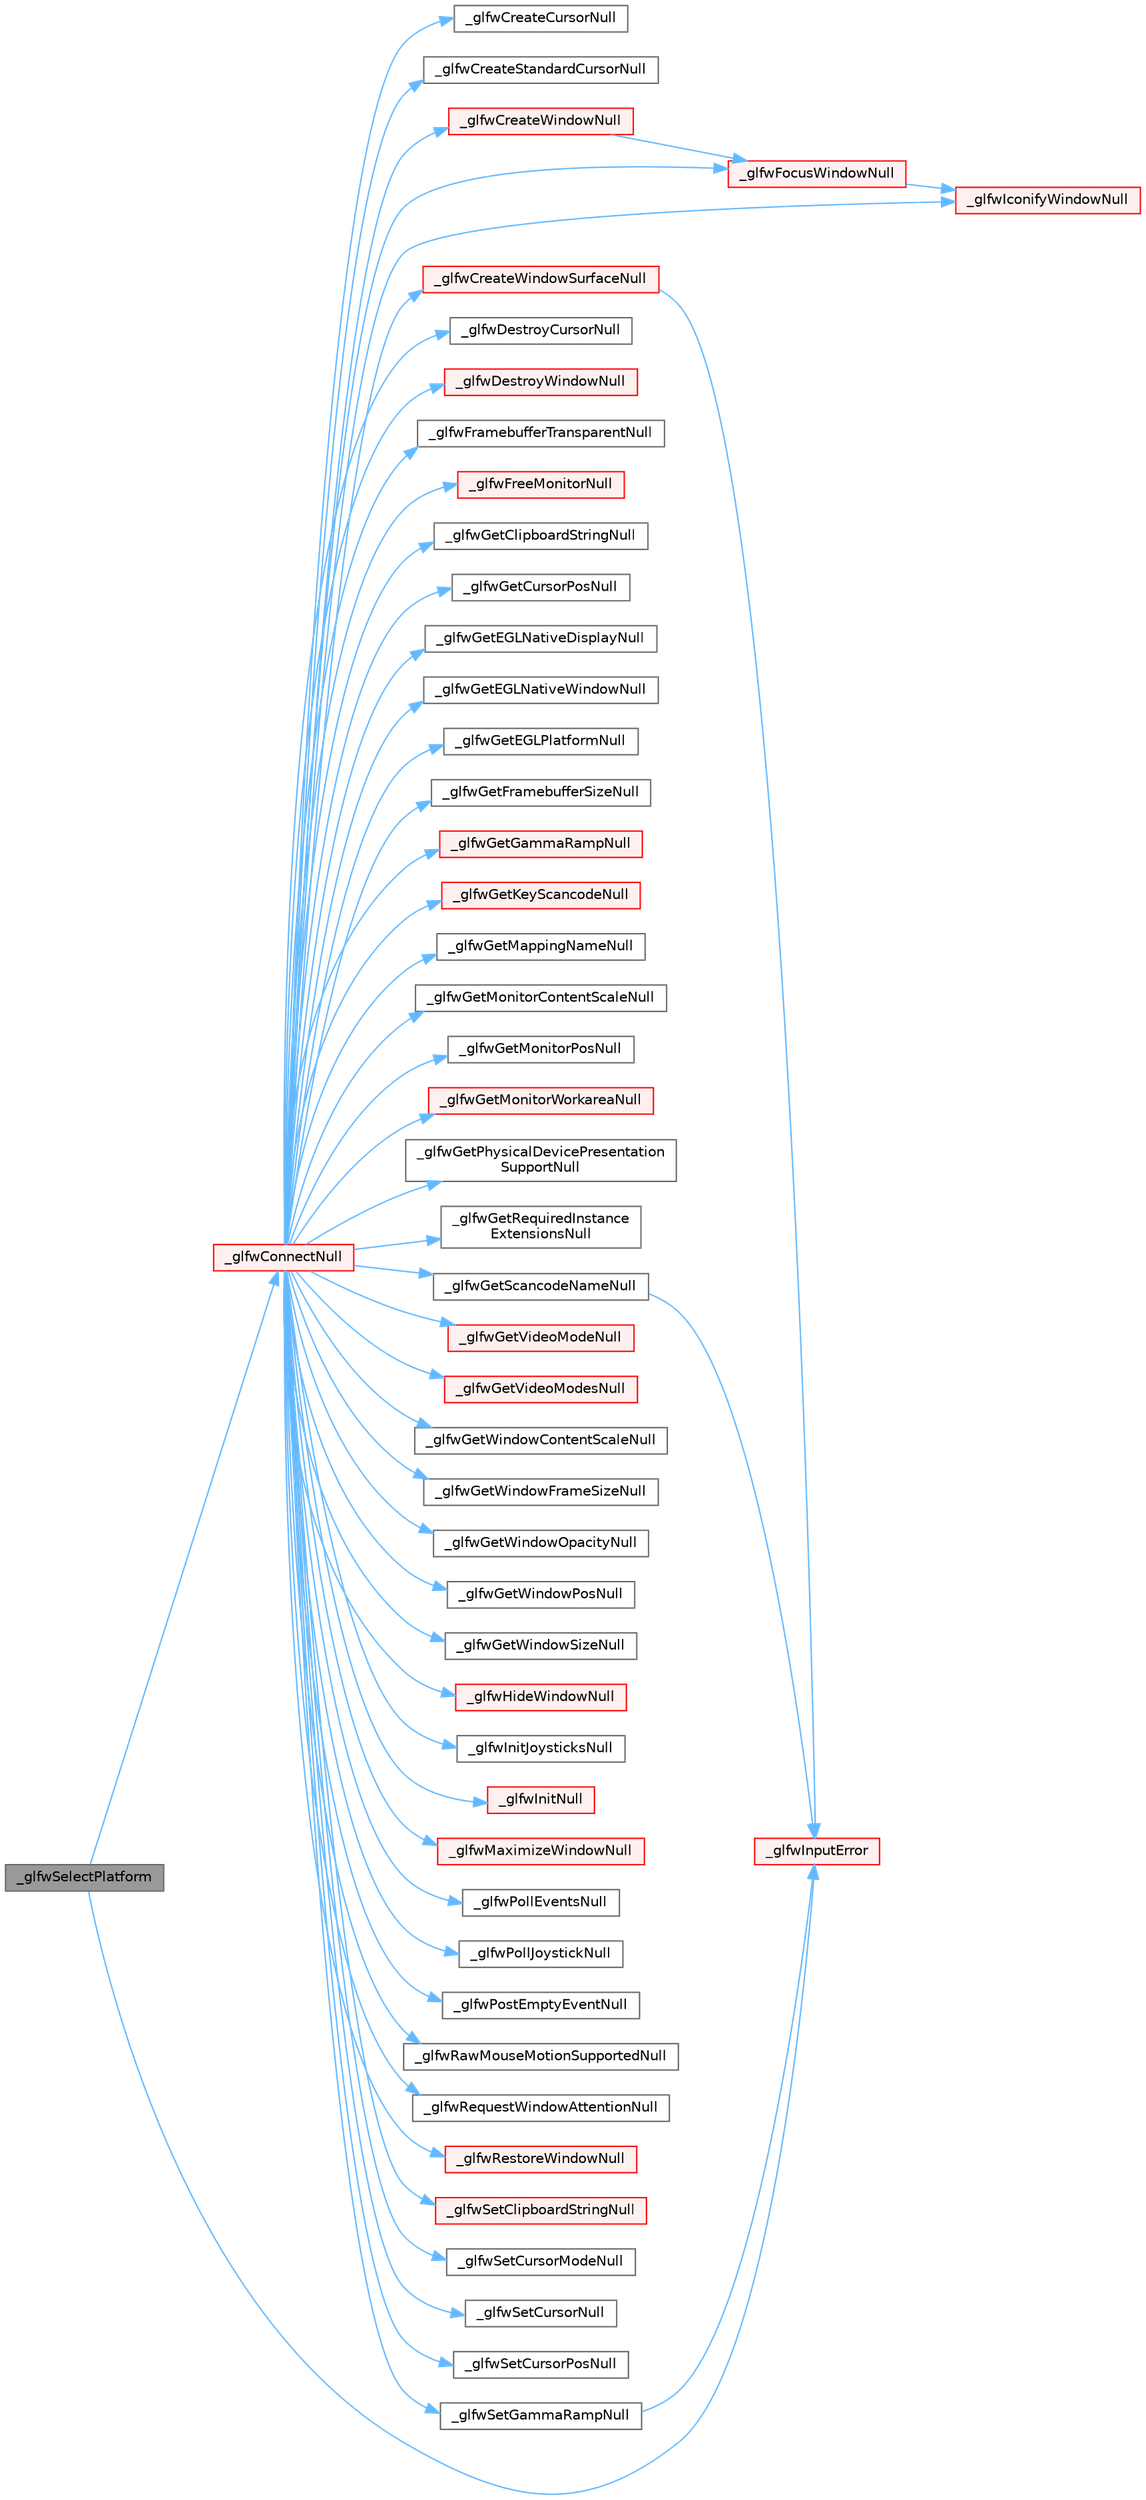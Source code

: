 digraph "_glfwSelectPlatform"
{
 // LATEX_PDF_SIZE
  bgcolor="transparent";
  edge [fontname=Helvetica,fontsize=10,labelfontname=Helvetica,labelfontsize=10];
  node [fontname=Helvetica,fontsize=10,shape=box,height=0.2,width=0.4];
  rankdir="LR";
  Node1 [id="Node000001",label="_glfwSelectPlatform",height=0.2,width=0.4,color="gray40", fillcolor="grey60", style="filled", fontcolor="black",tooltip=" "];
  Node1 -> Node2 [id="edge1_Node000001_Node000002",color="steelblue1",style="solid",tooltip=" "];
  Node2 [id="Node000002",label="_glfwConnectNull",height=0.2,width=0.4,color="red", fillcolor="#FFF0F0", style="filled",URL="$null__init_8c.html#ab1d5e6831b39be2c5c38a03e6c2d0b86",tooltip=" "];
  Node2 -> Node3 [id="edge2_Node000002_Node000003",color="steelblue1",style="solid",tooltip=" "];
  Node3 [id="Node000003",label="_glfwCreateCursorNull",height=0.2,width=0.4,color="grey40", fillcolor="white", style="filled",URL="$null__window_8c.html#a28aad4464c7d487ea883bd85e7f4762a",tooltip=" "];
  Node2 -> Node4 [id="edge3_Node000002_Node000004",color="steelblue1",style="solid",tooltip=" "];
  Node4 [id="Node000004",label="_glfwCreateStandardCursorNull",height=0.2,width=0.4,color="grey40", fillcolor="white", style="filled",URL="$null__window_8c.html#a9e33710b003460b1d3b4f23c89cf259e",tooltip=" "];
  Node2 -> Node5 [id="edge4_Node000002_Node000005",color="steelblue1",style="solid",tooltip=" "];
  Node5 [id="Node000005",label="_glfwCreateWindowNull",height=0.2,width=0.4,color="red", fillcolor="#FFF0F0", style="filled",URL="$null__window_8c.html#a6880d39db512be322b198334a1fa9036",tooltip=" "];
  Node5 -> Node37 [id="edge5_Node000005_Node000037",color="steelblue1",style="solid",tooltip=" "];
  Node37 [id="Node000037",label="_glfwFocusWindowNull",height=0.2,width=0.4,color="red", fillcolor="#FFF0F0", style="filled",URL="$null__window_8c.html#a8b8a009fa46a6a884701fc65acd60a2d",tooltip=" "];
  Node37 -> Node38 [id="edge6_Node000037_Node000038",color="steelblue1",style="solid",tooltip=" "];
  Node38 [id="Node000038",label="_glfwIconifyWindowNull",height=0.2,width=0.4,color="red", fillcolor="#FFF0F0", style="filled",URL="$null__window_8c.html#a643e314fc66ab18b0d50d3fc097743ab",tooltip=" "];
  Node2 -> Node62 [id="edge7_Node000002_Node000062",color="steelblue1",style="solid",tooltip=" "];
  Node62 [id="Node000062",label="_glfwCreateWindowSurfaceNull",height=0.2,width=0.4,color="red", fillcolor="#FFF0F0", style="filled",URL="$null__window_8c.html#a38999f8da5419b2d336564139d96490e",tooltip=" "];
  Node62 -> Node8 [id="edge8_Node000062_Node000008",color="steelblue1",style="solid",tooltip=" "];
  Node8 [id="Node000008",label="_glfwInputError",height=0.2,width=0.4,color="red", fillcolor="#FFF0F0", style="filled",URL="$glfw_2src_2init_8c.html#a3287b282ec57a4a89127ae51f49f10f5",tooltip=" "];
  Node2 -> Node64 [id="edge9_Node000002_Node000064",color="steelblue1",style="solid",tooltip=" "];
  Node64 [id="Node000064",label="_glfwDestroyCursorNull",height=0.2,width=0.4,color="grey40", fillcolor="white", style="filled",URL="$null__window_8c.html#a92bc3db6520cd8ea5095a1dc3561bd13",tooltip=" "];
  Node2 -> Node65 [id="edge10_Node000002_Node000065",color="steelblue1",style="solid",tooltip=" "];
  Node65 [id="Node000065",label="_glfwDestroyWindowNull",height=0.2,width=0.4,color="red", fillcolor="#FFF0F0", style="filled",URL="$null__window_8c.html#a52489caaf3acdf758db606ff50de5d4e",tooltip=" "];
  Node2 -> Node37 [id="edge11_Node000002_Node000037",color="steelblue1",style="solid",tooltip=" "];
  Node2 -> Node66 [id="edge12_Node000002_Node000066",color="steelblue1",style="solid",tooltip=" "];
  Node66 [id="Node000066",label="_glfwFramebufferTransparentNull",height=0.2,width=0.4,color="grey40", fillcolor="white", style="filled",URL="$null__window_8c.html#ac5286f96a92f24328a83b403463d2328",tooltip=" "];
  Node2 -> Node67 [id="edge13_Node000002_Node000067",color="steelblue1",style="solid",tooltip=" "];
  Node67 [id="Node000067",label="_glfwFreeMonitorNull",height=0.2,width=0.4,color="red", fillcolor="#FFF0F0", style="filled",URL="$null__monitor_8c.html#a0d7c225bc6576fd5fea1d8a26d432c8c",tooltip=" "];
  Node2 -> Node69 [id="edge14_Node000002_Node000069",color="steelblue1",style="solid",tooltip=" "];
  Node69 [id="Node000069",label="_glfwGetClipboardStringNull",height=0.2,width=0.4,color="grey40", fillcolor="white", style="filled",URL="$null__window_8c.html#a2741611dc75398fb387f305ca3840e1a",tooltip=" "];
  Node2 -> Node70 [id="edge15_Node000002_Node000070",color="steelblue1",style="solid",tooltip=" "];
  Node70 [id="Node000070",label="_glfwGetCursorPosNull",height=0.2,width=0.4,color="grey40", fillcolor="white", style="filled",URL="$null__window_8c.html#a124d4ea538431bcae321a5b4e9056947",tooltip=" "];
  Node2 -> Node71 [id="edge16_Node000002_Node000071",color="steelblue1",style="solid",tooltip=" "];
  Node71 [id="Node000071",label="_glfwGetEGLNativeDisplayNull",height=0.2,width=0.4,color="grey40", fillcolor="white", style="filled",URL="$null__window_8c.html#a330c29e9c7a46f12159058f345a4d91e",tooltip=" "];
  Node2 -> Node72 [id="edge17_Node000002_Node000072",color="steelblue1",style="solid",tooltip=" "];
  Node72 [id="Node000072",label="_glfwGetEGLNativeWindowNull",height=0.2,width=0.4,color="grey40", fillcolor="white", style="filled",URL="$null__window_8c.html#a966d099a7532253f7d2f01ad27098c65",tooltip=" "];
  Node2 -> Node73 [id="edge18_Node000002_Node000073",color="steelblue1",style="solid",tooltip=" "];
  Node73 [id="Node000073",label="_glfwGetEGLPlatformNull",height=0.2,width=0.4,color="grey40", fillcolor="white", style="filled",URL="$null__window_8c.html#a2adaaf6625f7796a3d9180fc7292e44b",tooltip=" "];
  Node2 -> Node74 [id="edge19_Node000002_Node000074",color="steelblue1",style="solid",tooltip=" "];
  Node74 [id="Node000074",label="_glfwGetFramebufferSizeNull",height=0.2,width=0.4,color="grey40", fillcolor="white", style="filled",URL="$null__window_8c.html#ad81d7e1fffb8a3cd5d88802e2eedec4e",tooltip=" "];
  Node2 -> Node75 [id="edge20_Node000002_Node000075",color="steelblue1",style="solid",tooltip=" "];
  Node75 [id="Node000075",label="_glfwGetGammaRampNull",height=0.2,width=0.4,color="red", fillcolor="#FFF0F0", style="filled",URL="$null__monitor_8c.html#a67d7f3710e7856b007821f6729751c46",tooltip=" "];
  Node2 -> Node77 [id="edge21_Node000002_Node000077",color="steelblue1",style="solid",tooltip=" "];
  Node77 [id="Node000077",label="_glfwGetKeyScancodeNull",height=0.2,width=0.4,color="red", fillcolor="#FFF0F0", style="filled",URL="$null__window_8c.html#aad7475bdb3dd1d06707277e7cb783745",tooltip=" "];
  Node2 -> Node78 [id="edge22_Node000002_Node000078",color="steelblue1",style="solid",tooltip=" "];
  Node78 [id="Node000078",label="_glfwGetMappingNameNull",height=0.2,width=0.4,color="grey40", fillcolor="white", style="filled",URL="$null__joystick_8c.html#a8a0a71cf8d70e81db766f35adf4e5c9e",tooltip=" "];
  Node2 -> Node79 [id="edge23_Node000002_Node000079",color="steelblue1",style="solid",tooltip=" "];
  Node79 [id="Node000079",label="_glfwGetMonitorContentScaleNull",height=0.2,width=0.4,color="grey40", fillcolor="white", style="filled",URL="$null__monitor_8c.html#a3bb4dc5cd26d5e80f713fafc071f39fa",tooltip=" "];
  Node2 -> Node59 [id="edge24_Node000002_Node000059",color="steelblue1",style="solid",tooltip=" "];
  Node59 [id="Node000059",label="_glfwGetMonitorPosNull",height=0.2,width=0.4,color="grey40", fillcolor="white", style="filled",URL="$null__monitor_8c.html#a1e81eddc13231e54342eff02726e8728",tooltip=" "];
  Node2 -> Node80 [id="edge25_Node000002_Node000080",color="steelblue1",style="solid",tooltip=" "];
  Node80 [id="Node000080",label="_glfwGetMonitorWorkareaNull",height=0.2,width=0.4,color="red", fillcolor="#FFF0F0", style="filled",URL="$null__monitor_8c.html#ac7dda306ec2006471faa653bbefe9ba6",tooltip=" "];
  Node2 -> Node81 [id="edge26_Node000002_Node000081",color="steelblue1",style="solid",tooltip=" "];
  Node81 [id="Node000081",label="_glfwGetPhysicalDevicePresentation\lSupportNull",height=0.2,width=0.4,color="grey40", fillcolor="white", style="filled",URL="$null__window_8c.html#adc14b56565c22724798bce5f62156080",tooltip=" "];
  Node2 -> Node82 [id="edge27_Node000002_Node000082",color="steelblue1",style="solid",tooltip=" "];
  Node82 [id="Node000082",label="_glfwGetRequiredInstance\lExtensionsNull",height=0.2,width=0.4,color="grey40", fillcolor="white", style="filled",URL="$null__window_8c.html#a9da022e507cbbc72bfff377f3a3c1e70",tooltip=" "];
  Node2 -> Node83 [id="edge28_Node000002_Node000083",color="steelblue1",style="solid",tooltip=" "];
  Node83 [id="Node000083",label="_glfwGetScancodeNameNull",height=0.2,width=0.4,color="grey40", fillcolor="white", style="filled",URL="$null__window_8c.html#a3741393cbf40e0218e74c5c7cd3fed1c",tooltip=" "];
  Node83 -> Node8 [id="edge29_Node000083_Node000008",color="steelblue1",style="solid",tooltip=" "];
  Node2 -> Node60 [id="edge30_Node000002_Node000060",color="steelblue1",style="solid",tooltip=" "];
  Node60 [id="Node000060",label="_glfwGetVideoModeNull",height=0.2,width=0.4,color="red", fillcolor="#FFF0F0", style="filled",URL="$null__monitor_8c.html#a6f9dd05ee754adef259c4b6dbad8a97f",tooltip=" "];
  Node2 -> Node84 [id="edge31_Node000002_Node000084",color="steelblue1",style="solid",tooltip=" "];
  Node84 [id="Node000084",label="_glfwGetVideoModesNull",height=0.2,width=0.4,color="red", fillcolor="#FFF0F0", style="filled",URL="$null__monitor_8c.html#a4a3ab6092069eb8f9170510fc613cf4a",tooltip=" "];
  Node2 -> Node85 [id="edge32_Node000002_Node000085",color="steelblue1",style="solid",tooltip=" "];
  Node85 [id="Node000085",label="_glfwGetWindowContentScaleNull",height=0.2,width=0.4,color="grey40", fillcolor="white", style="filled",URL="$null__window_8c.html#a05a71b3372424d09b8689939eb63c8ab",tooltip=" "];
  Node2 -> Node86 [id="edge33_Node000002_Node000086",color="steelblue1",style="solid",tooltip=" "];
  Node86 [id="Node000086",label="_glfwGetWindowFrameSizeNull",height=0.2,width=0.4,color="grey40", fillcolor="white", style="filled",URL="$null__window_8c.html#a0eb7d08ed74dc42508832d784492ab93",tooltip=" "];
  Node2 -> Node87 [id="edge34_Node000002_Node000087",color="steelblue1",style="solid",tooltip=" "];
  Node87 [id="Node000087",label="_glfwGetWindowOpacityNull",height=0.2,width=0.4,color="grey40", fillcolor="white", style="filled",URL="$null__window_8c.html#a1136219e57f93ca2525e963431251a69",tooltip=" "];
  Node2 -> Node88 [id="edge35_Node000002_Node000088",color="steelblue1",style="solid",tooltip=" "];
  Node88 [id="Node000088",label="_glfwGetWindowPosNull",height=0.2,width=0.4,color="grey40", fillcolor="white", style="filled",URL="$null__window_8c.html#aaa7226e8a15a1eaff85cd6db8ec2a9bb",tooltip=" "];
  Node2 -> Node89 [id="edge36_Node000002_Node000089",color="steelblue1",style="solid",tooltip=" "];
  Node89 [id="Node000089",label="_glfwGetWindowSizeNull",height=0.2,width=0.4,color="grey40", fillcolor="white", style="filled",URL="$null__window_8c.html#a63b5efd7afbf0973e41ad6e0647efd5f",tooltip=" "];
  Node2 -> Node90 [id="edge37_Node000002_Node000090",color="steelblue1",style="solid",tooltip=" "];
  Node90 [id="Node000090",label="_glfwHideWindowNull",height=0.2,width=0.4,color="red", fillcolor="#FFF0F0", style="filled",URL="$null__window_8c.html#a4c090e8586cd99ce315ae268ba9f3ca2",tooltip=" "];
  Node2 -> Node38 [id="edge38_Node000002_Node000038",color="steelblue1",style="solid",tooltip=" "];
  Node2 -> Node91 [id="edge39_Node000002_Node000091",color="steelblue1",style="solid",tooltip=" "];
  Node91 [id="Node000091",label="_glfwInitJoysticksNull",height=0.2,width=0.4,color="grey40", fillcolor="white", style="filled",URL="$null__joystick_8c.html#a708c96026644a7d2ab0b026911462616",tooltip=" "];
  Node2 -> Node92 [id="edge40_Node000002_Node000092",color="steelblue1",style="solid",tooltip=" "];
  Node92 [id="Node000092",label="_glfwInitNull",height=0.2,width=0.4,color="red", fillcolor="#FFF0F0", style="filled",URL="$null__init_8c.html#af2ca81ee74e52bdd486f6225e971e1c2",tooltip=" "];
  Node2 -> Node98 [id="edge41_Node000002_Node000098",color="steelblue1",style="solid",tooltip=" "];
  Node98 [id="Node000098",label="_glfwMaximizeWindowNull",height=0.2,width=0.4,color="red", fillcolor="#FFF0F0", style="filled",URL="$null__window_8c.html#ac219604502388489ccb993d3483a6727",tooltip=" "];
  Node2 -> Node100 [id="edge42_Node000002_Node000100",color="steelblue1",style="solid",tooltip=" "];
  Node100 [id="Node000100",label="_glfwPollEventsNull",height=0.2,width=0.4,color="grey40", fillcolor="white", style="filled",URL="$null__window_8c.html#a14e1aa9a1cb1d43baa515f5b430cef2d",tooltip=" "];
  Node2 -> Node101 [id="edge43_Node000002_Node000101",color="steelblue1",style="solid",tooltip=" "];
  Node101 [id="Node000101",label="_glfwPollJoystickNull",height=0.2,width=0.4,color="grey40", fillcolor="white", style="filled",URL="$null__joystick_8c.html#a262a3c06c8ef6666b51fa962d26091a7",tooltip=" "];
  Node2 -> Node102 [id="edge44_Node000002_Node000102",color="steelblue1",style="solid",tooltip=" "];
  Node102 [id="Node000102",label="_glfwPostEmptyEventNull",height=0.2,width=0.4,color="grey40", fillcolor="white", style="filled",URL="$null__window_8c.html#a13fb6f6f2d0e9bdcfe5ed77c88388fb6",tooltip=" "];
  Node2 -> Node103 [id="edge45_Node000002_Node000103",color="steelblue1",style="solid",tooltip=" "];
  Node103 [id="Node000103",label="_glfwRawMouseMotionSupportedNull",height=0.2,width=0.4,color="grey40", fillcolor="white", style="filled",URL="$null__window_8c.html#a1800f1f244bf2a94da12e0d7876239ad",tooltip=" "];
  Node2 -> Node104 [id="edge46_Node000002_Node000104",color="steelblue1",style="solid",tooltip=" "];
  Node104 [id="Node000104",label="_glfwRequestWindowAttentionNull",height=0.2,width=0.4,color="grey40", fillcolor="white", style="filled",URL="$null__window_8c.html#ab3a8aa8d393096278ee9d538e9d06d54",tooltip=" "];
  Node2 -> Node105 [id="edge47_Node000002_Node000105",color="steelblue1",style="solid",tooltip=" "];
  Node105 [id="Node000105",label="_glfwRestoreWindowNull",height=0.2,width=0.4,color="red", fillcolor="#FFF0F0", style="filled",URL="$null__window_8c.html#a7c27486cb669313bf4b6f10bd439b869",tooltip=" "];
  Node2 -> Node106 [id="edge48_Node000002_Node000106",color="steelblue1",style="solid",tooltip=" "];
  Node106 [id="Node000106",label="_glfwSetClipboardStringNull",height=0.2,width=0.4,color="red", fillcolor="#FFF0F0", style="filled",URL="$null__window_8c.html#a3052ed35ecbc3396872675423d63e4b2",tooltip=" "];
  Node2 -> Node108 [id="edge49_Node000002_Node000108",color="steelblue1",style="solid",tooltip=" "];
  Node108 [id="Node000108",label="_glfwSetCursorModeNull",height=0.2,width=0.4,color="grey40", fillcolor="white", style="filled",URL="$null__window_8c.html#ad036f713d8a2b6fc8f9233b655044e02",tooltip=" "];
  Node2 -> Node109 [id="edge50_Node000002_Node000109",color="steelblue1",style="solid",tooltip=" "];
  Node109 [id="Node000109",label="_glfwSetCursorNull",height=0.2,width=0.4,color="grey40", fillcolor="white", style="filled",URL="$null__window_8c.html#a0e8f51ed9437f3e23bd7f5378ba2bcaa",tooltip=" "];
  Node2 -> Node110 [id="edge51_Node000002_Node000110",color="steelblue1",style="solid",tooltip=" "];
  Node110 [id="Node000110",label="_glfwSetCursorPosNull",height=0.2,width=0.4,color="grey40", fillcolor="white", style="filled",URL="$null__window_8c.html#a3c7af7f3e9caaa30bd9d1669e6374336",tooltip=" "];
  Node2 -> Node111 [id="edge52_Node000002_Node000111",color="steelblue1",style="solid",tooltip=" "];
  Node111 [id="Node000111",label="_glfwSetGammaRampNull",height=0.2,width=0.4,color="grey40", fillcolor="white", style="filled",URL="$null__monitor_8c.html#af8d1f4f2409c49dd5d5e282233a36cb6",tooltip=" "];
  Node111 -> Node8 [id="edge53_Node000111_Node000008",color="steelblue1",style="solid",tooltip=" "];
  Node1 -> Node8 [id="edge54_Node000001_Node000008",color="steelblue1",style="solid",tooltip=" "];
}
